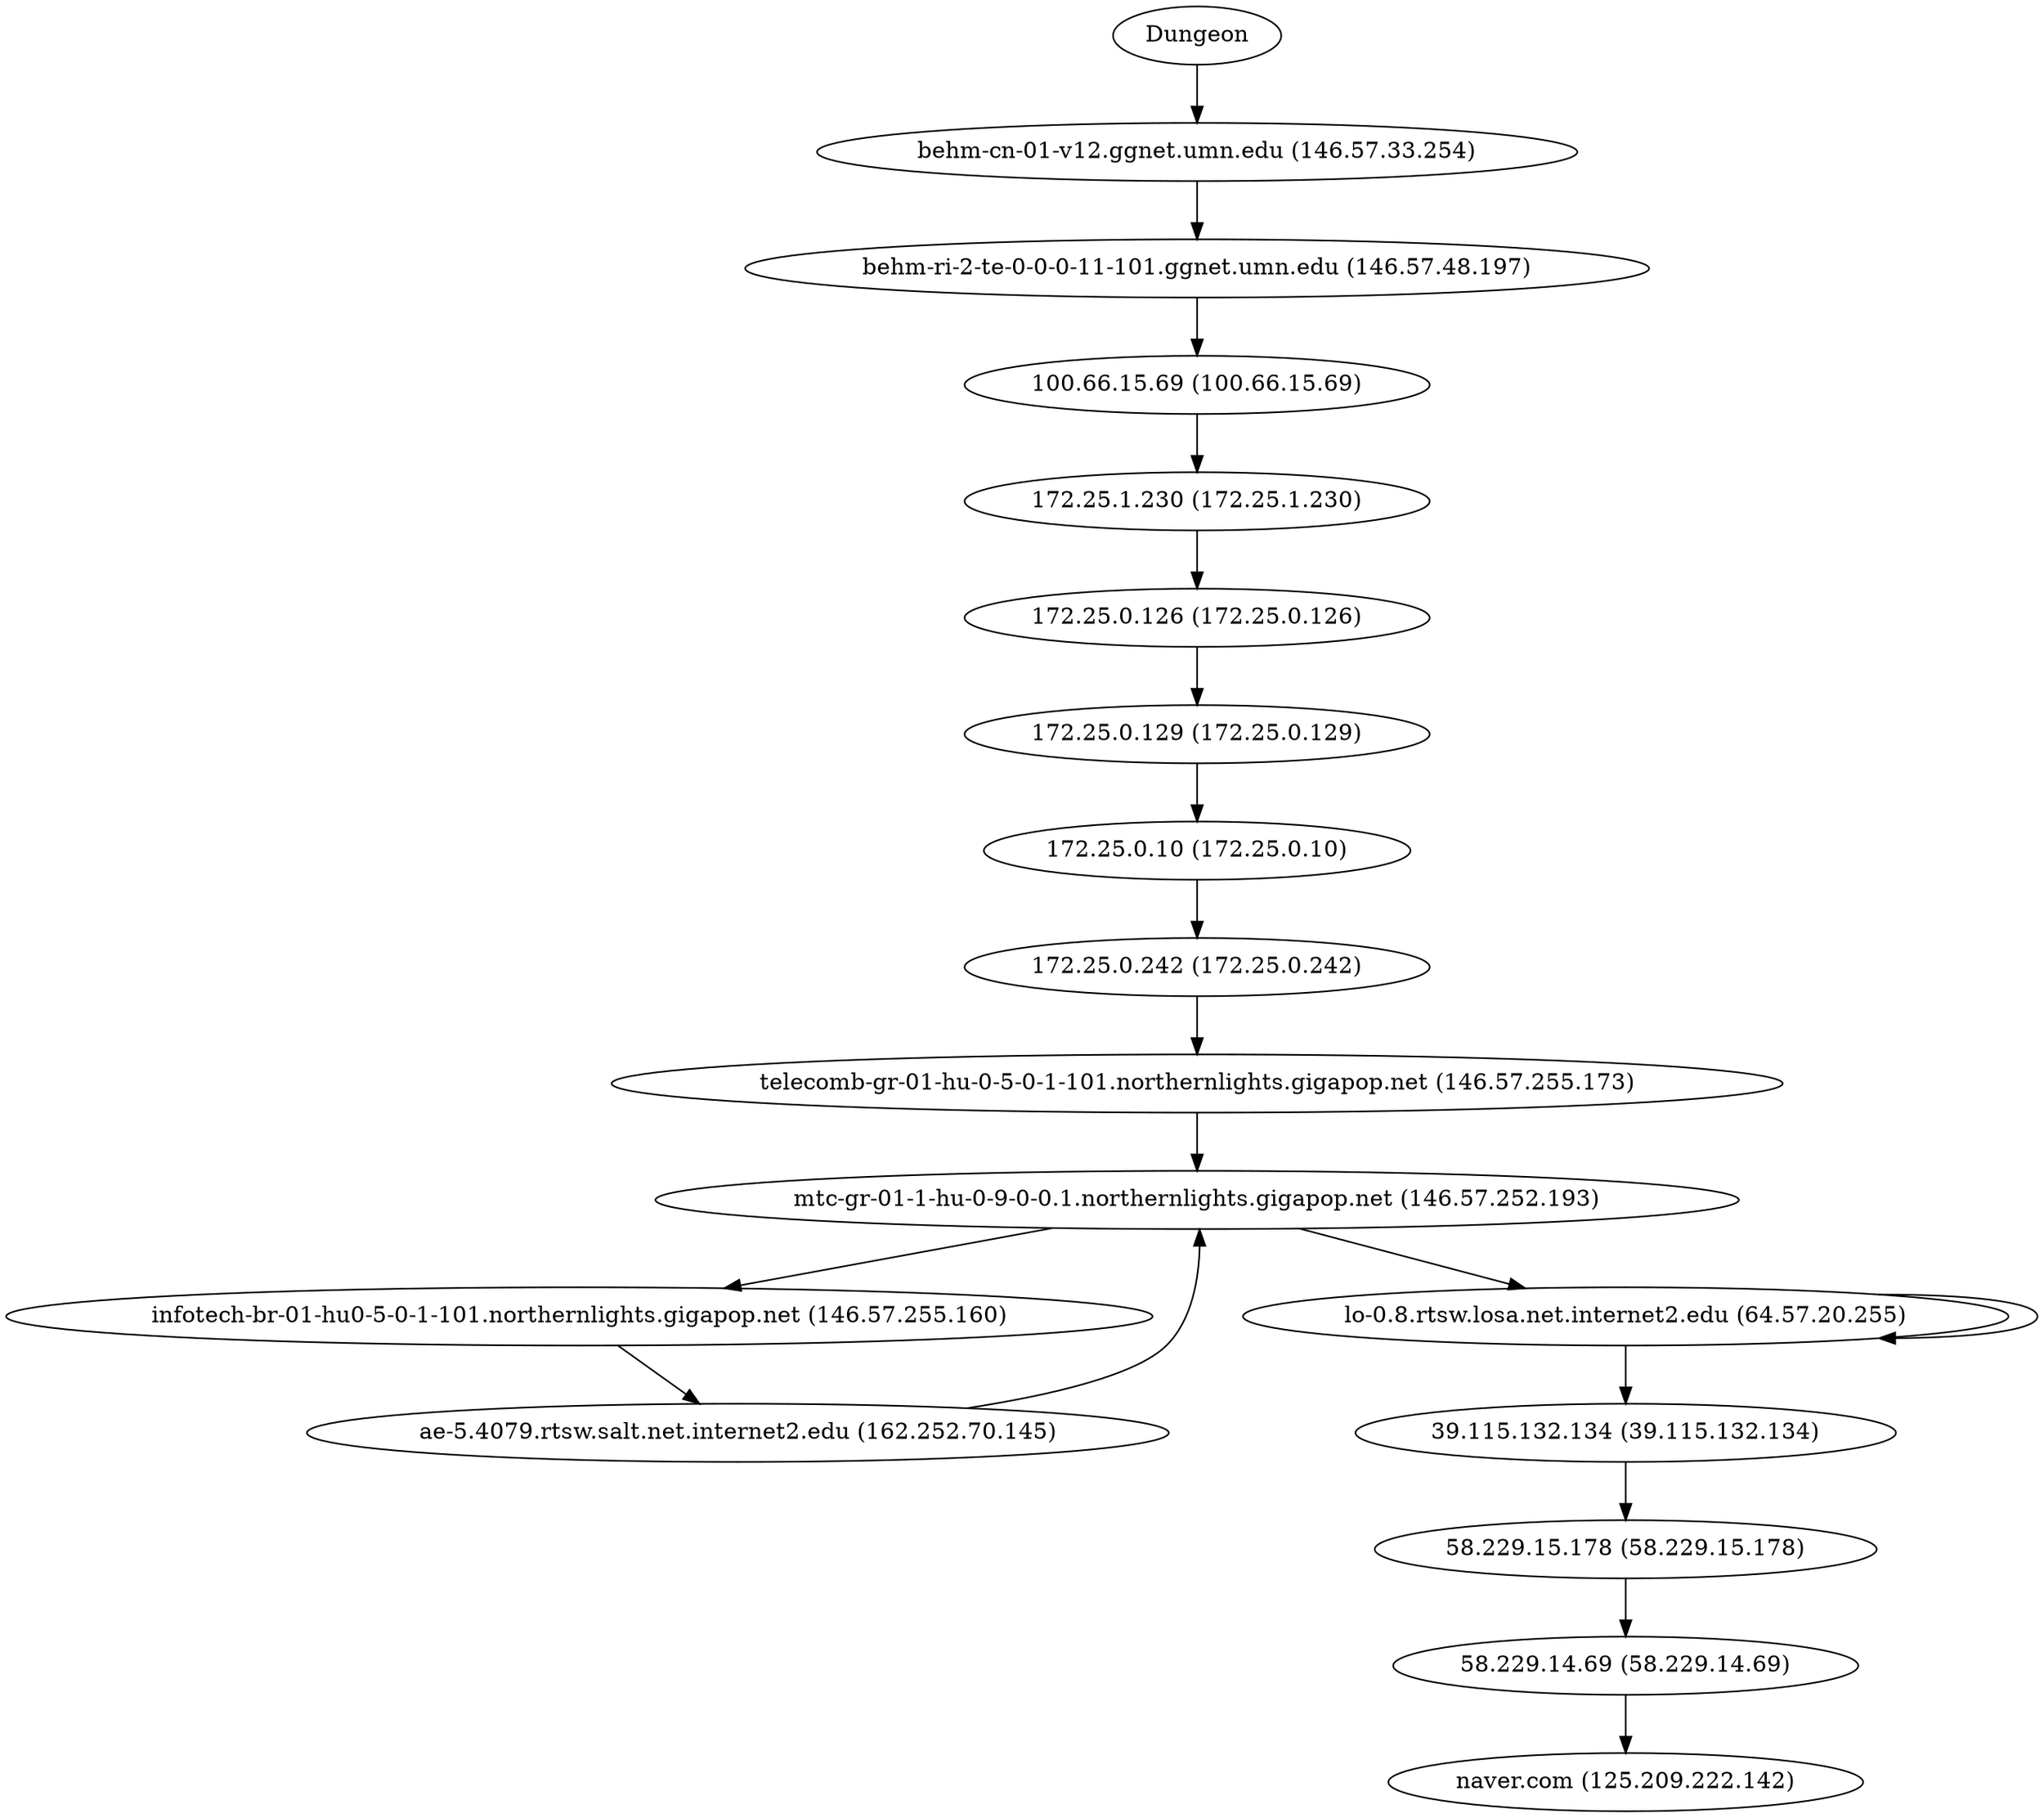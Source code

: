 digraph network {

// traceroute to naver.com (125.209.222.142), 60 hops max, 60 byte packets
"Dungeon" -> "behm-cn-01-v12.ggnet.umn.edu (146.57.33.254)";
"behm-cn-01-v12.ggnet.umn.edu (146.57.33.254)" -> "behm-ri-2-te-0-0-0-11-101.ggnet.umn.edu (146.57.48.197)";
"behm-ri-2-te-0-0-0-11-101.ggnet.umn.edu (146.57.48.197)" -> "100.66.15.69 (100.66.15.69)";
"100.66.15.69 (100.66.15.69)" -> "172.25.1.230 (172.25.1.230)";
"172.25.1.230 (172.25.1.230)" -> "172.25.0.126 (172.25.0.126)";
"172.25.0.126 (172.25.0.126)" -> "172.25.0.129 (172.25.0.129)";
"172.25.0.129 (172.25.0.129)" -> "172.25.0.10 (172.25.0.10)";
"172.25.0.10 (172.25.0.10)" -> "172.25.0.242 (172.25.0.242)";
"172.25.0.242 (172.25.0.242)" -> "telecomb-gr-01-hu-0-5-0-1-101.northernlights.gigapop.net (146.57.255.173)";
"telecomb-gr-01-hu-0-5-0-1-101.northernlights.gigapop.net (146.57.255.173)" -> "mtc-gr-01-1-hu-0-9-0-0.1.northernlights.gigapop.net (146.57.252.193)";
"mtc-gr-01-1-hu-0-9-0-0.1.northernlights.gigapop.net (146.57.252.193)" -> "infotech-br-01-hu0-5-0-1-101.northernlights.gigapop.net (146.57.255.160)";
"infotech-br-01-hu0-5-0-1-101.northernlights.gigapop.net (146.57.255.160)" -> "ae-5.4079.rtsw.salt.net.internet2.edu (162.252.70.145)";
"ae-5.4079.rtsw.salt.net.internet2.edu (162.252.70.145)" -> "mtc-gr-01-1-hu-0-9-0-0.1.northernlights.gigapop.net (146.57.252.193)";
"mtc-gr-01-1-hu-0-9-0-0.1.northernlights.gigapop.net (146.57.252.193)" -> "lo-0.8.rtsw.losa.net.internet2.edu (64.57.20.255)";
"lo-0.8.rtsw.losa.net.internet2.edu (64.57.20.255)" -> "lo-0.8.rtsw.losa.net.internet2.edu (64.57.20.255)";
"lo-0.8.rtsw.losa.net.internet2.edu (64.57.20.255)" -> "39.115.132.134 (39.115.132.134)";
"39.115.132.134 (39.115.132.134)" -> "58.229.15.178 (58.229.15.178)";
"58.229.15.178 (58.229.15.178)" -> "58.229.14.69 (58.229.14.69)";
"58.229.14.69 (58.229.14.69)" -> "naver.com (125.209.222.142)";
}

